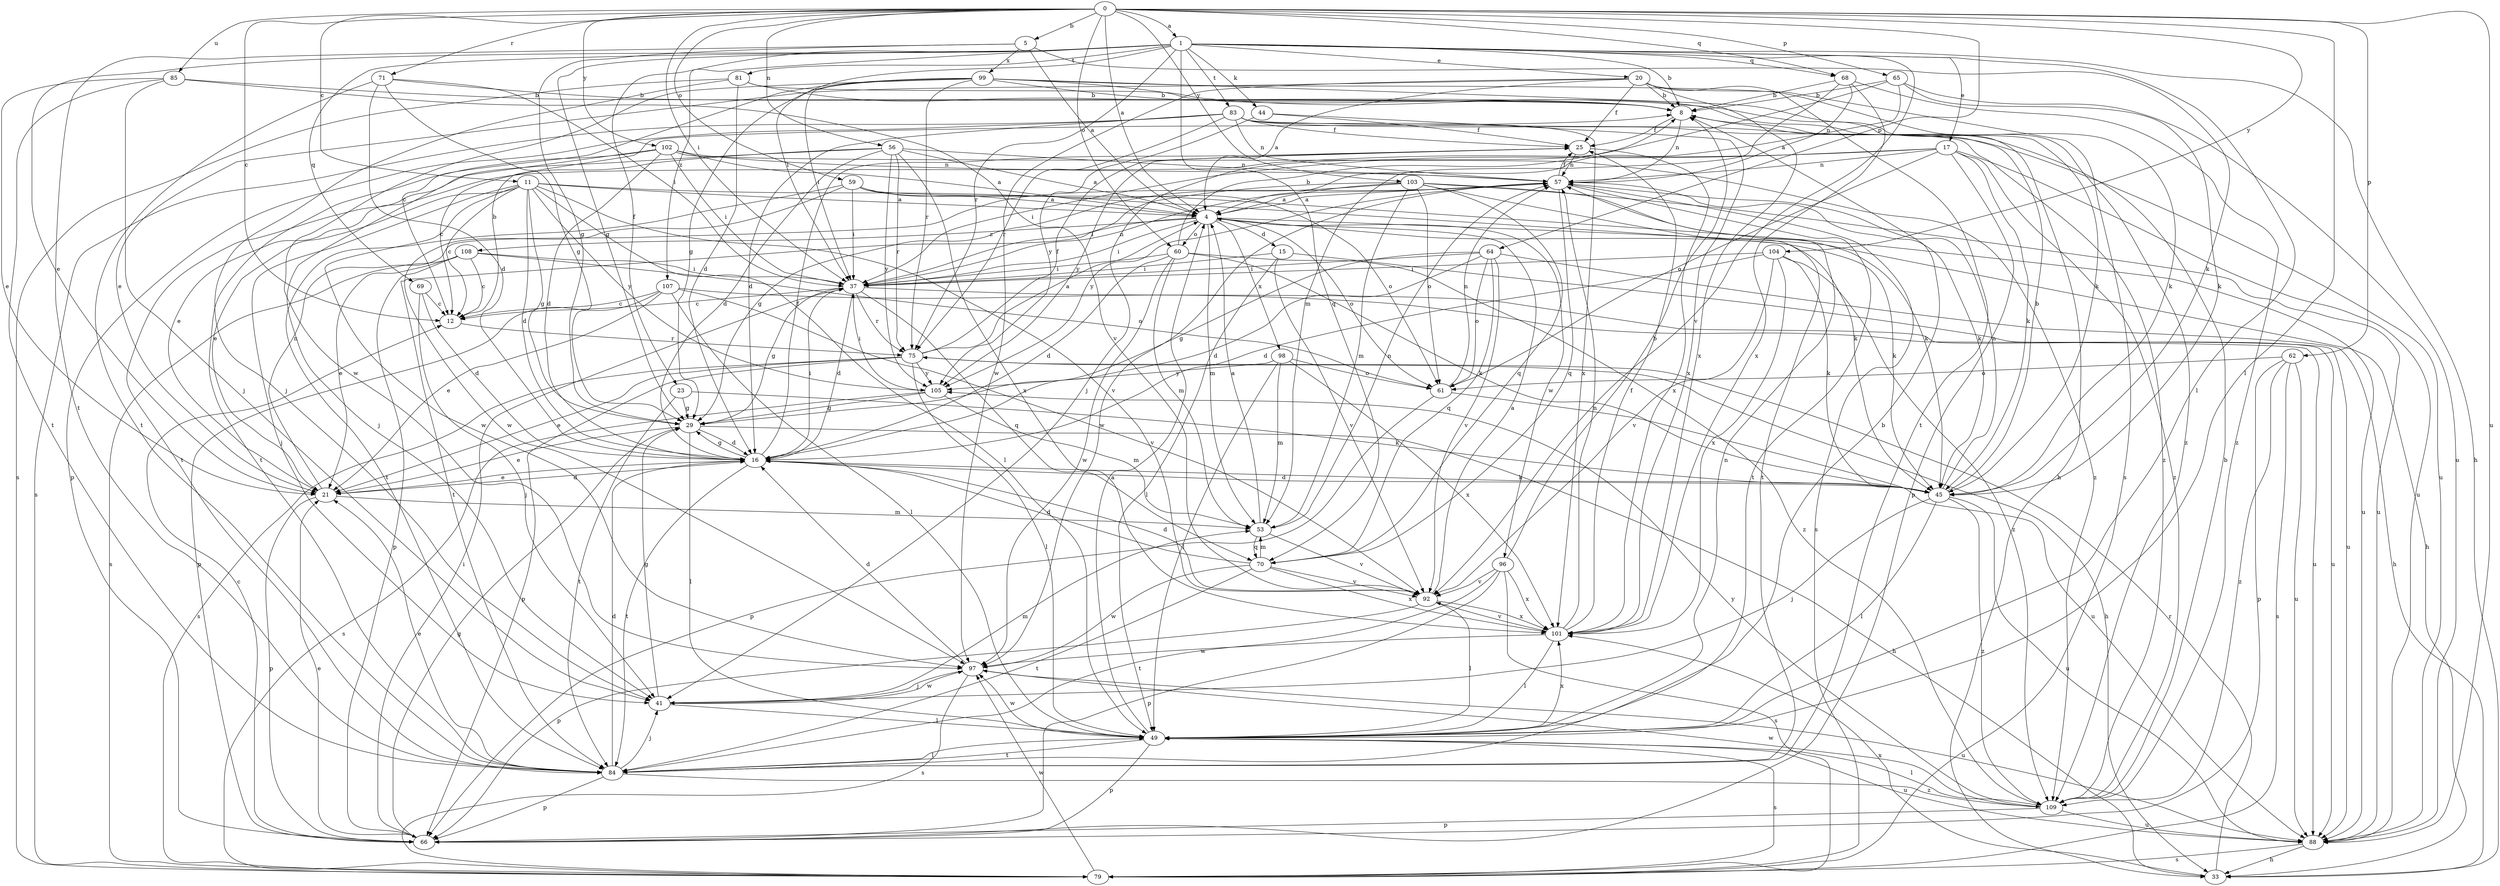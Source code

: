 strict digraph  {
0;
1;
4;
5;
8;
11;
12;
15;
16;
17;
20;
21;
23;
25;
29;
33;
37;
41;
44;
45;
49;
53;
56;
57;
59;
60;
61;
62;
64;
65;
66;
68;
69;
70;
71;
75;
79;
81;
83;
84;
85;
88;
92;
96;
97;
98;
99;
101;
102;
103;
104;
105;
107;
108;
109;
0 -> 1  [label=a];
0 -> 4  [label=a];
0 -> 5  [label=b];
0 -> 11  [label=c];
0 -> 12  [label=c];
0 -> 37  [label=i];
0 -> 49  [label=l];
0 -> 56  [label=n];
0 -> 59  [label=o];
0 -> 60  [label=o];
0 -> 62  [label=p];
0 -> 64  [label=p];
0 -> 65  [label=p];
0 -> 68  [label=q];
0 -> 71  [label=r];
0 -> 85  [label=u];
0 -> 88  [label=u];
0 -> 102  [label=y];
0 -> 103  [label=y];
0 -> 104  [label=y];
1 -> 8  [label=b];
1 -> 17  [label=e];
1 -> 20  [label=e];
1 -> 21  [label=e];
1 -> 23  [label=f];
1 -> 29  [label=g];
1 -> 33  [label=h];
1 -> 37  [label=i];
1 -> 44  [label=k];
1 -> 49  [label=l];
1 -> 68  [label=q];
1 -> 69  [label=q];
1 -> 70  [label=q];
1 -> 75  [label=r];
1 -> 81  [label=t];
1 -> 83  [label=t];
1 -> 92  [label=v];
1 -> 107  [label=z];
4 -> 15  [label=d];
4 -> 33  [label=h];
4 -> 37  [label=i];
4 -> 45  [label=k];
4 -> 53  [label=m];
4 -> 60  [label=o];
4 -> 61  [label=o];
4 -> 84  [label=t];
4 -> 96  [label=w];
4 -> 98  [label=x];
4 -> 108  [label=z];
5 -> 4  [label=a];
5 -> 29  [label=g];
5 -> 45  [label=k];
5 -> 84  [label=t];
5 -> 99  [label=x];
8 -> 25  [label=f];
8 -> 57  [label=n];
11 -> 4  [label=a];
11 -> 12  [label=c];
11 -> 16  [label=d];
11 -> 21  [label=e];
11 -> 29  [label=g];
11 -> 41  [label=j];
11 -> 45  [label=k];
11 -> 49  [label=l];
11 -> 92  [label=v];
11 -> 97  [label=w];
11 -> 105  [label=y];
12 -> 8  [label=b];
12 -> 75  [label=r];
15 -> 37  [label=i];
15 -> 49  [label=l];
15 -> 88  [label=u];
15 -> 92  [label=v];
16 -> 21  [label=e];
16 -> 25  [label=f];
16 -> 29  [label=g];
16 -> 37  [label=i];
16 -> 45  [label=k];
16 -> 84  [label=t];
17 -> 21  [label=e];
17 -> 37  [label=i];
17 -> 45  [label=k];
17 -> 57  [label=n];
17 -> 61  [label=o];
17 -> 66  [label=p];
17 -> 88  [label=u];
17 -> 109  [label=z];
20 -> 4  [label=a];
20 -> 8  [label=b];
20 -> 21  [label=e];
20 -> 25  [label=f];
20 -> 79  [label=s];
20 -> 84  [label=t];
20 -> 97  [label=w];
20 -> 101  [label=x];
21 -> 16  [label=d];
21 -> 53  [label=m];
21 -> 57  [label=n];
21 -> 66  [label=p];
23 -> 29  [label=g];
23 -> 45  [label=k];
23 -> 84  [label=t];
25 -> 57  [label=n];
25 -> 101  [label=x];
25 -> 105  [label=y];
29 -> 16  [label=d];
29 -> 21  [label=e];
29 -> 33  [label=h];
29 -> 49  [label=l];
33 -> 75  [label=r];
33 -> 101  [label=x];
37 -> 12  [label=c];
37 -> 16  [label=d];
37 -> 29  [label=g];
37 -> 57  [label=n];
37 -> 70  [label=q];
37 -> 75  [label=r];
37 -> 88  [label=u];
41 -> 29  [label=g];
41 -> 49  [label=l];
41 -> 53  [label=m];
41 -> 97  [label=w];
44 -> 25  [label=f];
44 -> 101  [label=x];
44 -> 105  [label=y];
45 -> 8  [label=b];
45 -> 16  [label=d];
45 -> 41  [label=j];
45 -> 49  [label=l];
45 -> 57  [label=n];
45 -> 88  [label=u];
45 -> 109  [label=z];
49 -> 4  [label=a];
49 -> 8  [label=b];
49 -> 57  [label=n];
49 -> 66  [label=p];
49 -> 79  [label=s];
49 -> 84  [label=t];
49 -> 88  [label=u];
49 -> 97  [label=w];
49 -> 101  [label=x];
53 -> 4  [label=a];
53 -> 57  [label=n];
53 -> 70  [label=q];
53 -> 92  [label=v];
56 -> 4  [label=a];
56 -> 12  [label=c];
56 -> 16  [label=d];
56 -> 57  [label=n];
56 -> 75  [label=r];
56 -> 84  [label=t];
56 -> 101  [label=x];
56 -> 105  [label=y];
57 -> 4  [label=a];
57 -> 25  [label=f];
57 -> 45  [label=k];
57 -> 70  [label=q];
57 -> 79  [label=s];
57 -> 84  [label=t];
57 -> 97  [label=w];
57 -> 105  [label=y];
59 -> 4  [label=a];
59 -> 37  [label=i];
59 -> 61  [label=o];
59 -> 84  [label=t];
59 -> 88  [label=u];
59 -> 97  [label=w];
60 -> 8  [label=b];
60 -> 16  [label=d];
60 -> 37  [label=i];
60 -> 45  [label=k];
60 -> 53  [label=m];
60 -> 97  [label=w];
60 -> 109  [label=z];
61 -> 57  [label=n];
61 -> 66  [label=p];
61 -> 88  [label=u];
62 -> 61  [label=o];
62 -> 66  [label=p];
62 -> 79  [label=s];
62 -> 88  [label=u];
62 -> 109  [label=z];
64 -> 16  [label=d];
64 -> 29  [label=g];
64 -> 33  [label=h];
64 -> 37  [label=i];
64 -> 61  [label=o];
64 -> 70  [label=q];
64 -> 92  [label=v];
65 -> 4  [label=a];
65 -> 8  [label=b];
65 -> 41  [label=j];
65 -> 45  [label=k];
65 -> 88  [label=u];
66 -> 12  [label=c];
66 -> 21  [label=e];
66 -> 29  [label=g];
66 -> 37  [label=i];
68 -> 8  [label=b];
68 -> 53  [label=m];
68 -> 57  [label=n];
68 -> 101  [label=x];
68 -> 109  [label=z];
69 -> 12  [label=c];
69 -> 16  [label=d];
69 -> 41  [label=j];
70 -> 16  [label=d];
70 -> 53  [label=m];
70 -> 84  [label=t];
70 -> 92  [label=v];
70 -> 97  [label=w];
70 -> 101  [label=x];
71 -> 8  [label=b];
71 -> 16  [label=d];
71 -> 29  [label=g];
71 -> 37  [label=i];
71 -> 84  [label=t];
75 -> 4  [label=a];
75 -> 21  [label=e];
75 -> 25  [label=f];
75 -> 33  [label=h];
75 -> 49  [label=l];
75 -> 66  [label=p];
75 -> 79  [label=s];
75 -> 105  [label=y];
79 -> 97  [label=w];
81 -> 8  [label=b];
81 -> 16  [label=d];
81 -> 41  [label=j];
81 -> 45  [label=k];
81 -> 79  [label=s];
83 -> 16  [label=d];
83 -> 25  [label=f];
83 -> 57  [label=n];
83 -> 66  [label=p];
83 -> 75  [label=r];
83 -> 79  [label=s];
83 -> 88  [label=u];
83 -> 101  [label=x];
83 -> 109  [label=z];
84 -> 16  [label=d];
84 -> 21  [label=e];
84 -> 41  [label=j];
84 -> 49  [label=l];
84 -> 66  [label=p];
84 -> 109  [label=z];
85 -> 8  [label=b];
85 -> 21  [label=e];
85 -> 41  [label=j];
85 -> 84  [label=t];
85 -> 92  [label=v];
88 -> 33  [label=h];
88 -> 79  [label=s];
92 -> 4  [label=a];
92 -> 16  [label=d];
92 -> 49  [label=l];
92 -> 66  [label=p];
92 -> 101  [label=x];
96 -> 8  [label=b];
96 -> 66  [label=p];
96 -> 79  [label=s];
96 -> 84  [label=t];
96 -> 92  [label=v];
96 -> 101  [label=x];
97 -> 16  [label=d];
97 -> 41  [label=j];
97 -> 79  [label=s];
97 -> 88  [label=u];
98 -> 49  [label=l];
98 -> 53  [label=m];
98 -> 61  [label=o];
98 -> 101  [label=x];
98 -> 105  [label=y];
99 -> 8  [label=b];
99 -> 12  [label=c];
99 -> 29  [label=g];
99 -> 33  [label=h];
99 -> 37  [label=i];
99 -> 45  [label=k];
99 -> 75  [label=r];
99 -> 97  [label=w];
99 -> 109  [label=z];
101 -> 25  [label=f];
101 -> 49  [label=l];
101 -> 57  [label=n];
101 -> 92  [label=v];
101 -> 97  [label=w];
102 -> 4  [label=a];
102 -> 16  [label=d];
102 -> 37  [label=i];
102 -> 41  [label=j];
102 -> 57  [label=n];
102 -> 84  [label=t];
102 -> 109  [label=z];
103 -> 4  [label=a];
103 -> 29  [label=g];
103 -> 37  [label=i];
103 -> 45  [label=k];
103 -> 53  [label=m];
103 -> 61  [label=o];
103 -> 70  [label=q];
103 -> 84  [label=t];
103 -> 88  [label=u];
104 -> 16  [label=d];
104 -> 37  [label=i];
104 -> 45  [label=k];
104 -> 92  [label=v];
104 -> 101  [label=x];
104 -> 109  [label=z];
105 -> 29  [label=g];
105 -> 37  [label=i];
105 -> 53  [label=m];
105 -> 79  [label=s];
107 -> 12  [label=c];
107 -> 21  [label=e];
107 -> 49  [label=l];
107 -> 66  [label=p];
107 -> 88  [label=u];
107 -> 92  [label=v];
108 -> 12  [label=c];
108 -> 21  [label=e];
108 -> 37  [label=i];
108 -> 61  [label=o];
108 -> 66  [label=p];
108 -> 79  [label=s];
109 -> 8  [label=b];
109 -> 49  [label=l];
109 -> 66  [label=p];
109 -> 88  [label=u];
109 -> 97  [label=w];
109 -> 105  [label=y];
}

